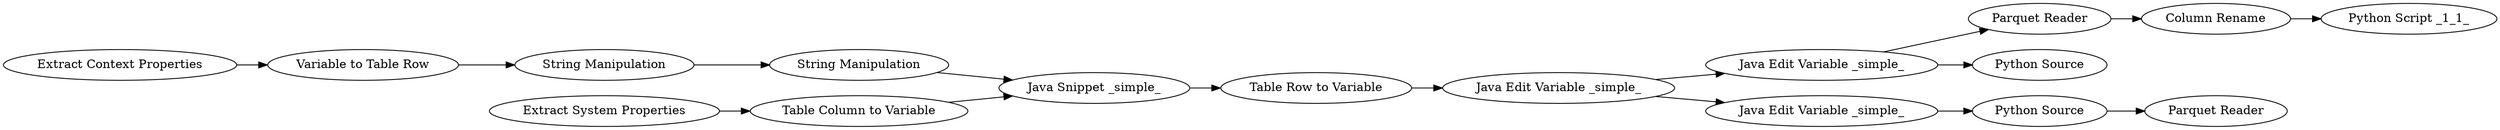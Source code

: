 digraph {
	51 -> 81
	100 -> 99
	46 -> 51
	96 -> 97
	96 -> 98
	48 -> 47
	97 -> 100
	7 -> 53
	1 -> 95
	81 -> 96
	81 -> 82
	52 -> 48
	47 -> 46
	82 -> 1
	3 -> 52
	53 -> 46
	48 [label="String Manipulation"]
	99 [label="Python Script _1_1_"]
	96 [label="Java Edit Variable _simple_"]
	1 [label="Python Source"]
	7 [label="Extract System Properties"]
	53 [label="Table Column to Variable"]
	82 [label="Java Edit Variable _simple_"]
	98 [label="Python Source"]
	51 [label="Table Row to Variable"]
	46 [label="Java Snippet _simple_"]
	47 [label="String Manipulation"]
	97 [label="Parquet Reader"]
	95 [label="Parquet Reader"]
	100 [label="Column Rename"]
	52 [label="Variable to Table Row"]
	3 [label="Extract Context Properties"]
	81 [label="Java Edit Variable _simple_"]
	rankdir=LR
}
